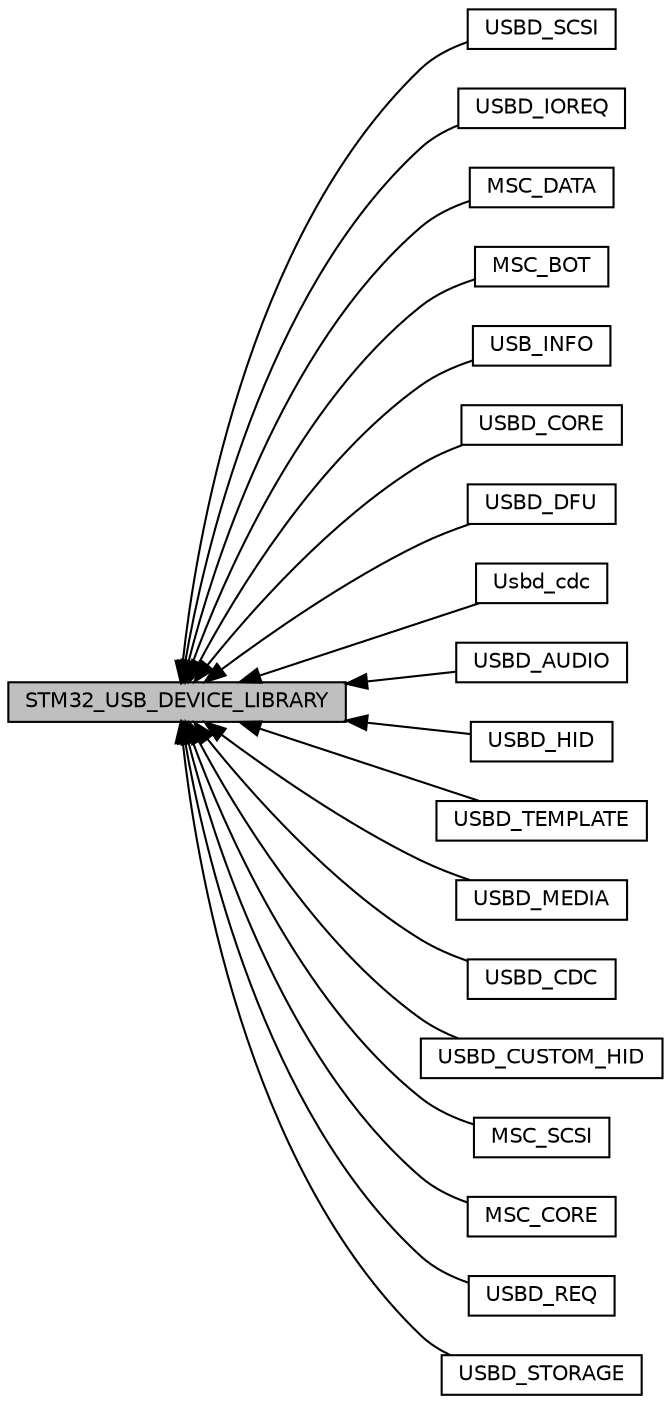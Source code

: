 digraph "STM32_USB_DEVICE_LIBRARY"
{
  edge [fontname="Helvetica",fontsize="10",labelfontname="Helvetica",labelfontsize="10"];
  node [fontname="Helvetica",fontsize="10",shape=record];
  rankdir=LR;
  Node10 [label="USBD_SCSI",height=0.2,width=0.4,color="black", fillcolor="white", style="filled",URL="$group___u_s_b_d___s_c_s_i.html",tooltip="header file for the storage disk file "];
  Node0 [label="STM32_USB_DEVICE_LIBRARY",height=0.2,width=0.4,color="black", fillcolor="grey75", style="filled", fontcolor="black"];
  Node18 [label="USBD_IOREQ",height=0.2,width=0.4,color="black", fillcolor="white", style="filled",URL="$group___u_s_b_d___i_o_r_e_q.html",tooltip="header file for the usbd_ioreq.c file "];
  Node13 [label="MSC_DATA",height=0.2,width=0.4,color="black", fillcolor="white", style="filled",URL="$group___m_s_c___d_a_t_a.html",tooltip="Mass storage info/data module. "];
  Node8 [label="MSC_BOT",height=0.2,width=0.4,color="black", fillcolor="white", style="filled",URL="$group___m_s_c___b_o_t.html",tooltip="This file is the Header file for usbd_msc_bot.c. "];
  Node9 [label="USB_INFO",height=0.2,width=0.4,color="black", fillcolor="white", style="filled",URL="$group___u_s_b___i_n_f_o.html",tooltip="general defines for the usb device library file "];
  Node16 [label="USBD_CORE",height=0.2,width=0.4,color="black", fillcolor="white", style="filled",URL="$group___u_s_b_d___c_o_r_e.html",tooltip="This file is the Header file for usbd_core.c file. "];
  Node5 [label="USBD_DFU",height=0.2,width=0.4,color="black", fillcolor="white", style="filled",URL="$group___u_s_b_d___d_f_u.html",tooltip="This file is the Header file for usbd_dfu.c. "];
  Node2 [label="Usbd_cdc",height=0.2,width=0.4,color="black", fillcolor="white", style="filled",URL="$group__usbd__cdc.html",tooltip="This file is the Header file for usbd_cdc.c. "];
  Node1 [label="USBD_AUDIO",height=0.2,width=0.4,color="black", fillcolor="white", style="filled",URL="$group___u_s_b_d___a_u_d_i_o.html",tooltip="This file is the Header file for usbd_audio.c. "];
  Node7 [label="USBD_HID",height=0.2,width=0.4,color="black", fillcolor="white", style="filled",URL="$group___u_s_b_d___h_i_d.html",tooltip="This file is the Header file for usbd_hid.c. "];
  Node15 [label="USBD_TEMPLATE",height=0.2,width=0.4,color="black", fillcolor="white", style="filled",URL="$group___u_s_b_d___t_e_m_p_l_a_t_e.html",tooltip="This file is the header file for usbd_template_core.c. "];
  Node6 [label="USBD_MEDIA",height=0.2,width=0.4,color="black", fillcolor="white", style="filled",URL="$group___u_s_b_d___m_e_d_i_a.html",tooltip="header file for the usbd_dfu_media_template.c file "];
  Node3 [label="USBD_CDC",height=0.2,width=0.4,color="black", fillcolor="white", style="filled",URL="$group___u_s_b_d___c_d_c.html",tooltip="usbd core module "];
  Node4 [label="USBD_CUSTOM_HID",height=0.2,width=0.4,color="black", fillcolor="white", style="filled",URL="$group___u_s_b_d___c_u_s_t_o_m___h_i_d.html",tooltip="This file is the Header file for USBD_customhid.c. "];
  Node14 [label="MSC_SCSI",height=0.2,width=0.4,color="black", fillcolor="white", style="filled",URL="$group___m_s_c___s_c_s_i.html",tooltip="Mass storage SCSI layer module. "];
  Node12 [label="MSC_CORE",height=0.2,width=0.4,color="black", fillcolor="white", style="filled",URL="$group___m_s_c___c_o_r_e.html",tooltip="Mass storage core module. "];
  Node17 [label="USBD_REQ",height=0.2,width=0.4,color="black", fillcolor="white", style="filled",URL="$group___u_s_b_d___r_e_q.html",tooltip="header file for the usbd_req.c file "];
  Node11 [label="USBD_STORAGE",height=0.2,width=0.4,color="black", fillcolor="white", style="filled",URL="$group___u_s_b_d___s_t_o_r_a_g_e.html",tooltip="header file for the usbd_msc_storage.c file "];
  Node0->Node1 [shape=plaintext, dir="back", style="solid"];
  Node0->Node2 [shape=plaintext, dir="back", style="solid"];
  Node0->Node3 [shape=plaintext, dir="back", style="solid"];
  Node0->Node4 [shape=plaintext, dir="back", style="solid"];
  Node0->Node5 [shape=plaintext, dir="back", style="solid"];
  Node0->Node6 [shape=plaintext, dir="back", style="solid"];
  Node0->Node7 [shape=plaintext, dir="back", style="solid"];
  Node0->Node8 [shape=plaintext, dir="back", style="solid"];
  Node0->Node9 [shape=plaintext, dir="back", style="solid"];
  Node0->Node10 [shape=plaintext, dir="back", style="solid"];
  Node0->Node11 [shape=plaintext, dir="back", style="solid"];
  Node0->Node12 [shape=plaintext, dir="back", style="solid"];
  Node0->Node13 [shape=plaintext, dir="back", style="solid"];
  Node0->Node14 [shape=plaintext, dir="back", style="solid"];
  Node0->Node15 [shape=plaintext, dir="back", style="solid"];
  Node0->Node16 [shape=plaintext, dir="back", style="solid"];
  Node0->Node17 [shape=plaintext, dir="back", style="solid"];
  Node0->Node18 [shape=plaintext, dir="back", style="solid"];
}
